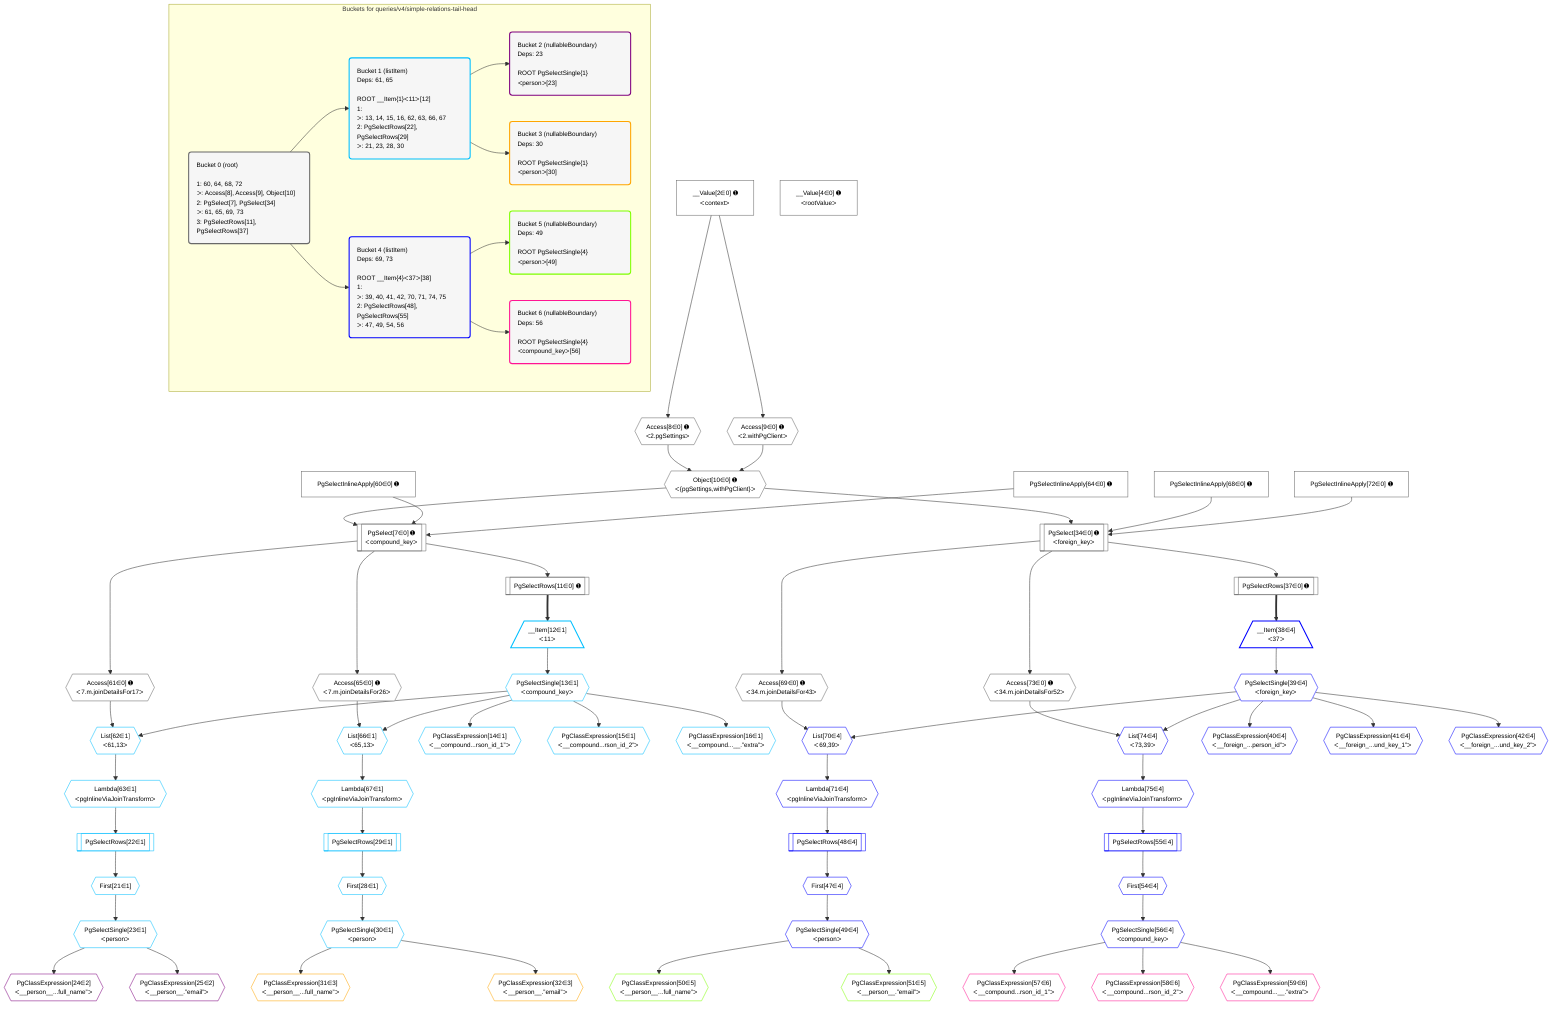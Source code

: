 %%{init: {'themeVariables': { 'fontSize': '12px'}}}%%
graph TD
    classDef path fill:#eee,stroke:#000,color:#000
    classDef plan fill:#fff,stroke-width:1px,color:#000
    classDef itemplan fill:#fff,stroke-width:2px,color:#000
    classDef unbatchedplan fill:#dff,stroke-width:1px,color:#000
    classDef sideeffectplan fill:#fcc,stroke-width:2px,color:#000
    classDef bucket fill:#f6f6f6,color:#000,stroke-width:2px,text-align:left


    %% plan dependencies
    PgSelect7[["PgSelect[7∈0] ➊<br />ᐸcompound_keyᐳ"]]:::plan
    Object10{{"Object[10∈0] ➊<br />ᐸ{pgSettings,withPgClient}ᐳ"}}:::plan
    PgSelectInlineApply60["PgSelectInlineApply[60∈0] ➊"]:::plan
    PgSelectInlineApply64["PgSelectInlineApply[64∈0] ➊"]:::plan
    Object10 & PgSelectInlineApply60 & PgSelectInlineApply64 --> PgSelect7
    PgSelect34[["PgSelect[34∈0] ➊<br />ᐸforeign_keyᐳ"]]:::plan
    PgSelectInlineApply68["PgSelectInlineApply[68∈0] ➊"]:::plan
    PgSelectInlineApply72["PgSelectInlineApply[72∈0] ➊"]:::plan
    Object10 & PgSelectInlineApply68 & PgSelectInlineApply72 --> PgSelect34
    Access8{{"Access[8∈0] ➊<br />ᐸ2.pgSettingsᐳ"}}:::plan
    Access9{{"Access[9∈0] ➊<br />ᐸ2.withPgClientᐳ"}}:::plan
    Access8 & Access9 --> Object10
    __Value2["__Value[2∈0] ➊<br />ᐸcontextᐳ"]:::plan
    __Value2 --> Access8
    __Value2 --> Access9
    PgSelectRows11[["PgSelectRows[11∈0] ➊"]]:::plan
    PgSelect7 --> PgSelectRows11
    PgSelectRows37[["PgSelectRows[37∈0] ➊"]]:::plan
    PgSelect34 --> PgSelectRows37
    Access61{{"Access[61∈0] ➊<br />ᐸ7.m.joinDetailsFor17ᐳ"}}:::plan
    PgSelect7 --> Access61
    Access65{{"Access[65∈0] ➊<br />ᐸ7.m.joinDetailsFor26ᐳ"}}:::plan
    PgSelect7 --> Access65
    Access69{{"Access[69∈0] ➊<br />ᐸ34.m.joinDetailsFor43ᐳ"}}:::plan
    PgSelect34 --> Access69
    Access73{{"Access[73∈0] ➊<br />ᐸ34.m.joinDetailsFor52ᐳ"}}:::plan
    PgSelect34 --> Access73
    __Value4["__Value[4∈0] ➊<br />ᐸrootValueᐳ"]:::plan
    List62{{"List[62∈1]<br />ᐸ61,13ᐳ"}}:::plan
    PgSelectSingle13{{"PgSelectSingle[13∈1]<br />ᐸcompound_keyᐳ"}}:::plan
    Access61 & PgSelectSingle13 --> List62
    List66{{"List[66∈1]<br />ᐸ65,13ᐳ"}}:::plan
    Access65 & PgSelectSingle13 --> List66
    __Item12[/"__Item[12∈1]<br />ᐸ11ᐳ"\]:::itemplan
    PgSelectRows11 ==> __Item12
    __Item12 --> PgSelectSingle13
    PgClassExpression14{{"PgClassExpression[14∈1]<br />ᐸ__compound...rson_id_1”ᐳ"}}:::plan
    PgSelectSingle13 --> PgClassExpression14
    PgClassExpression15{{"PgClassExpression[15∈1]<br />ᐸ__compound...rson_id_2”ᐳ"}}:::plan
    PgSelectSingle13 --> PgClassExpression15
    PgClassExpression16{{"PgClassExpression[16∈1]<br />ᐸ__compound...__.”extra”ᐳ"}}:::plan
    PgSelectSingle13 --> PgClassExpression16
    First21{{"First[21∈1]"}}:::plan
    PgSelectRows22[["PgSelectRows[22∈1]"]]:::plan
    PgSelectRows22 --> First21
    Lambda63{{"Lambda[63∈1]<br />ᐸpgInlineViaJoinTransformᐳ"}}:::plan
    Lambda63 --> PgSelectRows22
    PgSelectSingle23{{"PgSelectSingle[23∈1]<br />ᐸpersonᐳ"}}:::plan
    First21 --> PgSelectSingle23
    First28{{"First[28∈1]"}}:::plan
    PgSelectRows29[["PgSelectRows[29∈1]"]]:::plan
    PgSelectRows29 --> First28
    Lambda67{{"Lambda[67∈1]<br />ᐸpgInlineViaJoinTransformᐳ"}}:::plan
    Lambda67 --> PgSelectRows29
    PgSelectSingle30{{"PgSelectSingle[30∈1]<br />ᐸpersonᐳ"}}:::plan
    First28 --> PgSelectSingle30
    List62 --> Lambda63
    List66 --> Lambda67
    PgClassExpression24{{"PgClassExpression[24∈2]<br />ᐸ__person__...full_name”ᐳ"}}:::plan
    PgSelectSingle23 --> PgClassExpression24
    PgClassExpression25{{"PgClassExpression[25∈2]<br />ᐸ__person__.”email”ᐳ"}}:::plan
    PgSelectSingle23 --> PgClassExpression25
    PgClassExpression31{{"PgClassExpression[31∈3]<br />ᐸ__person__...full_name”ᐳ"}}:::plan
    PgSelectSingle30 --> PgClassExpression31
    PgClassExpression32{{"PgClassExpression[32∈3]<br />ᐸ__person__.”email”ᐳ"}}:::plan
    PgSelectSingle30 --> PgClassExpression32
    List70{{"List[70∈4]<br />ᐸ69,39ᐳ"}}:::plan
    PgSelectSingle39{{"PgSelectSingle[39∈4]<br />ᐸforeign_keyᐳ"}}:::plan
    Access69 & PgSelectSingle39 --> List70
    List74{{"List[74∈4]<br />ᐸ73,39ᐳ"}}:::plan
    Access73 & PgSelectSingle39 --> List74
    __Item38[/"__Item[38∈4]<br />ᐸ37ᐳ"\]:::itemplan
    PgSelectRows37 ==> __Item38
    __Item38 --> PgSelectSingle39
    PgClassExpression40{{"PgClassExpression[40∈4]<br />ᐸ__foreign_...person_id”ᐳ"}}:::plan
    PgSelectSingle39 --> PgClassExpression40
    PgClassExpression41{{"PgClassExpression[41∈4]<br />ᐸ__foreign_...und_key_1”ᐳ"}}:::plan
    PgSelectSingle39 --> PgClassExpression41
    PgClassExpression42{{"PgClassExpression[42∈4]<br />ᐸ__foreign_...und_key_2”ᐳ"}}:::plan
    PgSelectSingle39 --> PgClassExpression42
    First47{{"First[47∈4]"}}:::plan
    PgSelectRows48[["PgSelectRows[48∈4]"]]:::plan
    PgSelectRows48 --> First47
    Lambda71{{"Lambda[71∈4]<br />ᐸpgInlineViaJoinTransformᐳ"}}:::plan
    Lambda71 --> PgSelectRows48
    PgSelectSingle49{{"PgSelectSingle[49∈4]<br />ᐸpersonᐳ"}}:::plan
    First47 --> PgSelectSingle49
    First54{{"First[54∈4]"}}:::plan
    PgSelectRows55[["PgSelectRows[55∈4]"]]:::plan
    PgSelectRows55 --> First54
    Lambda75{{"Lambda[75∈4]<br />ᐸpgInlineViaJoinTransformᐳ"}}:::plan
    Lambda75 --> PgSelectRows55
    PgSelectSingle56{{"PgSelectSingle[56∈4]<br />ᐸcompound_keyᐳ"}}:::plan
    First54 --> PgSelectSingle56
    List70 --> Lambda71
    List74 --> Lambda75
    PgClassExpression50{{"PgClassExpression[50∈5]<br />ᐸ__person__...full_name”ᐳ"}}:::plan
    PgSelectSingle49 --> PgClassExpression50
    PgClassExpression51{{"PgClassExpression[51∈5]<br />ᐸ__person__.”email”ᐳ"}}:::plan
    PgSelectSingle49 --> PgClassExpression51
    PgClassExpression57{{"PgClassExpression[57∈6]<br />ᐸ__compound...rson_id_1”ᐳ"}}:::plan
    PgSelectSingle56 --> PgClassExpression57
    PgClassExpression58{{"PgClassExpression[58∈6]<br />ᐸ__compound...rson_id_2”ᐳ"}}:::plan
    PgSelectSingle56 --> PgClassExpression58
    PgClassExpression59{{"PgClassExpression[59∈6]<br />ᐸ__compound...__.”extra”ᐳ"}}:::plan
    PgSelectSingle56 --> PgClassExpression59

    %% define steps

    subgraph "Buckets for queries/v4/simple-relations-tail-head"
    Bucket0("Bucket 0 (root)<br /><br />1: 60, 64, 68, 72<br />ᐳ: Access[8], Access[9], Object[10]<br />2: PgSelect[7], PgSelect[34]<br />ᐳ: 61, 65, 69, 73<br />3: PgSelectRows[11], PgSelectRows[37]"):::bucket
    classDef bucket0 stroke:#696969
    class Bucket0,__Value2,__Value4,PgSelect7,Access8,Access9,Object10,PgSelectRows11,PgSelect34,PgSelectRows37,PgSelectInlineApply60,Access61,PgSelectInlineApply64,Access65,PgSelectInlineApply68,Access69,PgSelectInlineApply72,Access73 bucket0
    Bucket1("Bucket 1 (listItem)<br />Deps: 61, 65<br /><br />ROOT __Item{1}ᐸ11ᐳ[12]<br />1: <br />ᐳ: 13, 14, 15, 16, 62, 63, 66, 67<br />2: PgSelectRows[22], PgSelectRows[29]<br />ᐳ: 21, 23, 28, 30"):::bucket
    classDef bucket1 stroke:#00bfff
    class Bucket1,__Item12,PgSelectSingle13,PgClassExpression14,PgClassExpression15,PgClassExpression16,First21,PgSelectRows22,PgSelectSingle23,First28,PgSelectRows29,PgSelectSingle30,List62,Lambda63,List66,Lambda67 bucket1
    Bucket2("Bucket 2 (nullableBoundary)<br />Deps: 23<br /><br />ROOT PgSelectSingle{1}ᐸpersonᐳ[23]"):::bucket
    classDef bucket2 stroke:#7f007f
    class Bucket2,PgClassExpression24,PgClassExpression25 bucket2
    Bucket3("Bucket 3 (nullableBoundary)<br />Deps: 30<br /><br />ROOT PgSelectSingle{1}ᐸpersonᐳ[30]"):::bucket
    classDef bucket3 stroke:#ffa500
    class Bucket3,PgClassExpression31,PgClassExpression32 bucket3
    Bucket4("Bucket 4 (listItem)<br />Deps: 69, 73<br /><br />ROOT __Item{4}ᐸ37ᐳ[38]<br />1: <br />ᐳ: 39, 40, 41, 42, 70, 71, 74, 75<br />2: PgSelectRows[48], PgSelectRows[55]<br />ᐳ: 47, 49, 54, 56"):::bucket
    classDef bucket4 stroke:#0000ff
    class Bucket4,__Item38,PgSelectSingle39,PgClassExpression40,PgClassExpression41,PgClassExpression42,First47,PgSelectRows48,PgSelectSingle49,First54,PgSelectRows55,PgSelectSingle56,List70,Lambda71,List74,Lambda75 bucket4
    Bucket5("Bucket 5 (nullableBoundary)<br />Deps: 49<br /><br />ROOT PgSelectSingle{4}ᐸpersonᐳ[49]"):::bucket
    classDef bucket5 stroke:#7fff00
    class Bucket5,PgClassExpression50,PgClassExpression51 bucket5
    Bucket6("Bucket 6 (nullableBoundary)<br />Deps: 56<br /><br />ROOT PgSelectSingle{4}ᐸcompound_keyᐳ[56]"):::bucket
    classDef bucket6 stroke:#ff1493
    class Bucket6,PgClassExpression57,PgClassExpression58,PgClassExpression59 bucket6
    Bucket0 --> Bucket1 & Bucket4
    Bucket1 --> Bucket2 & Bucket3
    Bucket4 --> Bucket5 & Bucket6
    end